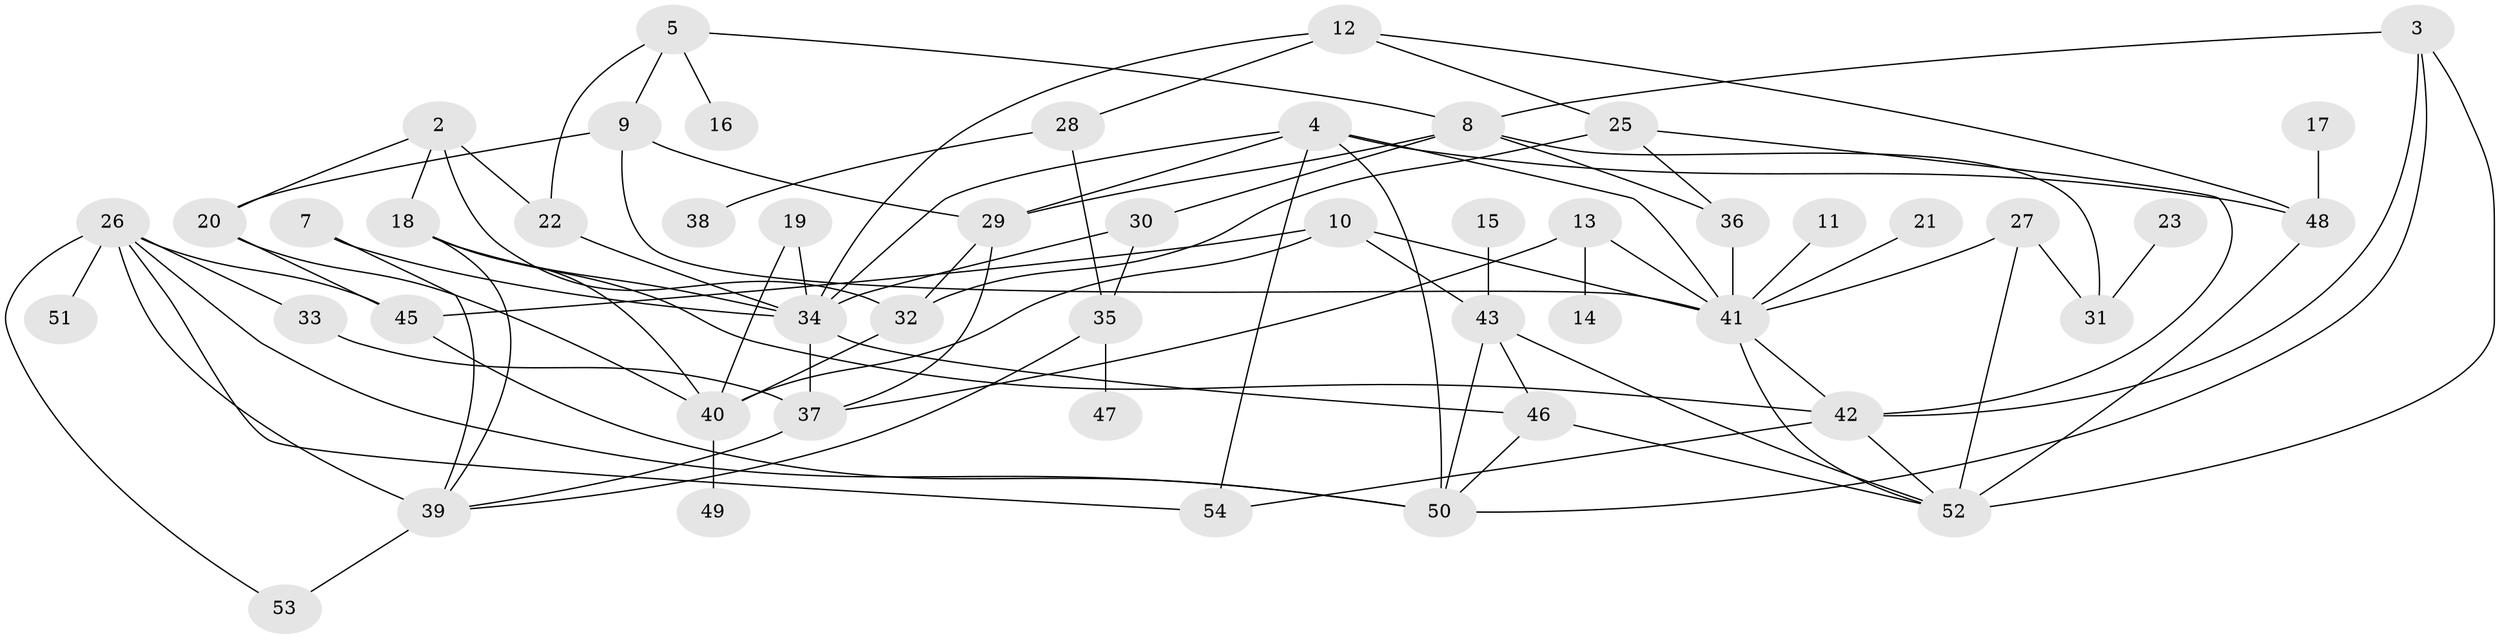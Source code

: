// original degree distribution, {3: 0.1797752808988764, 2: 0.25842696629213485, 6: 0.07865168539325842, 4: 0.2247191011235955, 0: 0.0449438202247191, 5: 0.0449438202247191, 1: 0.14606741573033707, 7: 0.011235955056179775, 8: 0.011235955056179775}
// Generated by graph-tools (version 1.1) at 2025/35/03/04/25 23:35:53]
// undirected, 50 vertices, 92 edges
graph export_dot {
  node [color=gray90,style=filled];
  2;
  3;
  4;
  5;
  7;
  8;
  9;
  10;
  11;
  12;
  13;
  14;
  15;
  16;
  17;
  18;
  19;
  20;
  21;
  22;
  23;
  25;
  26;
  27;
  28;
  29;
  30;
  31;
  32;
  33;
  34;
  35;
  36;
  37;
  38;
  39;
  40;
  41;
  42;
  43;
  45;
  46;
  47;
  48;
  49;
  50;
  51;
  52;
  53;
  54;
  2 -- 18 [weight=1.0];
  2 -- 20 [weight=1.0];
  2 -- 22 [weight=1.0];
  2 -- 32 [weight=1.0];
  3 -- 8 [weight=1.0];
  3 -- 42 [weight=1.0];
  3 -- 50 [weight=1.0];
  3 -- 52 [weight=1.0];
  4 -- 29 [weight=1.0];
  4 -- 34 [weight=1.0];
  4 -- 41 [weight=1.0];
  4 -- 48 [weight=1.0];
  4 -- 50 [weight=1.0];
  4 -- 54 [weight=1.0];
  5 -- 8 [weight=1.0];
  5 -- 9 [weight=1.0];
  5 -- 16 [weight=1.0];
  5 -- 22 [weight=1.0];
  7 -- 34 [weight=1.0];
  7 -- 39 [weight=1.0];
  8 -- 29 [weight=1.0];
  8 -- 30 [weight=1.0];
  8 -- 31 [weight=1.0];
  8 -- 36 [weight=1.0];
  9 -- 20 [weight=1.0];
  9 -- 29 [weight=1.0];
  9 -- 41 [weight=2.0];
  10 -- 40 [weight=1.0];
  10 -- 41 [weight=1.0];
  10 -- 43 [weight=1.0];
  10 -- 45 [weight=1.0];
  11 -- 41 [weight=1.0];
  12 -- 25 [weight=1.0];
  12 -- 28 [weight=1.0];
  12 -- 34 [weight=1.0];
  12 -- 48 [weight=1.0];
  13 -- 14 [weight=1.0];
  13 -- 37 [weight=1.0];
  13 -- 41 [weight=1.0];
  15 -- 43 [weight=1.0];
  17 -- 48 [weight=1.0];
  18 -- 34 [weight=2.0];
  18 -- 39 [weight=1.0];
  18 -- 40 [weight=1.0];
  18 -- 42 [weight=1.0];
  19 -- 34 [weight=1.0];
  19 -- 40 [weight=1.0];
  20 -- 40 [weight=1.0];
  20 -- 45 [weight=1.0];
  21 -- 41 [weight=1.0];
  22 -- 34 [weight=1.0];
  23 -- 31 [weight=1.0];
  25 -- 32 [weight=1.0];
  25 -- 36 [weight=1.0];
  25 -- 42 [weight=1.0];
  26 -- 33 [weight=1.0];
  26 -- 39 [weight=1.0];
  26 -- 45 [weight=1.0];
  26 -- 50 [weight=1.0];
  26 -- 51 [weight=1.0];
  26 -- 53 [weight=1.0];
  26 -- 54 [weight=1.0];
  27 -- 31 [weight=1.0];
  27 -- 41 [weight=1.0];
  27 -- 52 [weight=1.0];
  28 -- 35 [weight=1.0];
  28 -- 38 [weight=1.0];
  29 -- 32 [weight=1.0];
  29 -- 37 [weight=1.0];
  30 -- 34 [weight=1.0];
  30 -- 35 [weight=1.0];
  32 -- 40 [weight=1.0];
  33 -- 37 [weight=1.0];
  34 -- 37 [weight=2.0];
  34 -- 46 [weight=1.0];
  35 -- 39 [weight=1.0];
  35 -- 47 [weight=2.0];
  36 -- 41 [weight=1.0];
  37 -- 39 [weight=1.0];
  39 -- 53 [weight=1.0];
  40 -- 49 [weight=1.0];
  41 -- 42 [weight=1.0];
  41 -- 52 [weight=1.0];
  42 -- 52 [weight=1.0];
  42 -- 54 [weight=1.0];
  43 -- 46 [weight=1.0];
  43 -- 50 [weight=1.0];
  43 -- 52 [weight=1.0];
  45 -- 50 [weight=1.0];
  46 -- 50 [weight=1.0];
  46 -- 52 [weight=1.0];
  48 -- 52 [weight=2.0];
}
